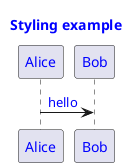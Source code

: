 {
  "sha1": "sg0ayo7zcmw6d8vdlq5uo39zx70981i",
  "insertion": {
    "when": "2024-06-04T17:28:45.064Z",
    "user": "plantuml@gmail.com"
  }
}
@startuml
skinparam useBetaStyle true
title Styling example
<style>
root {
  FontColor blue
}
</style>
Alice -> Bob : hello
@enduml
